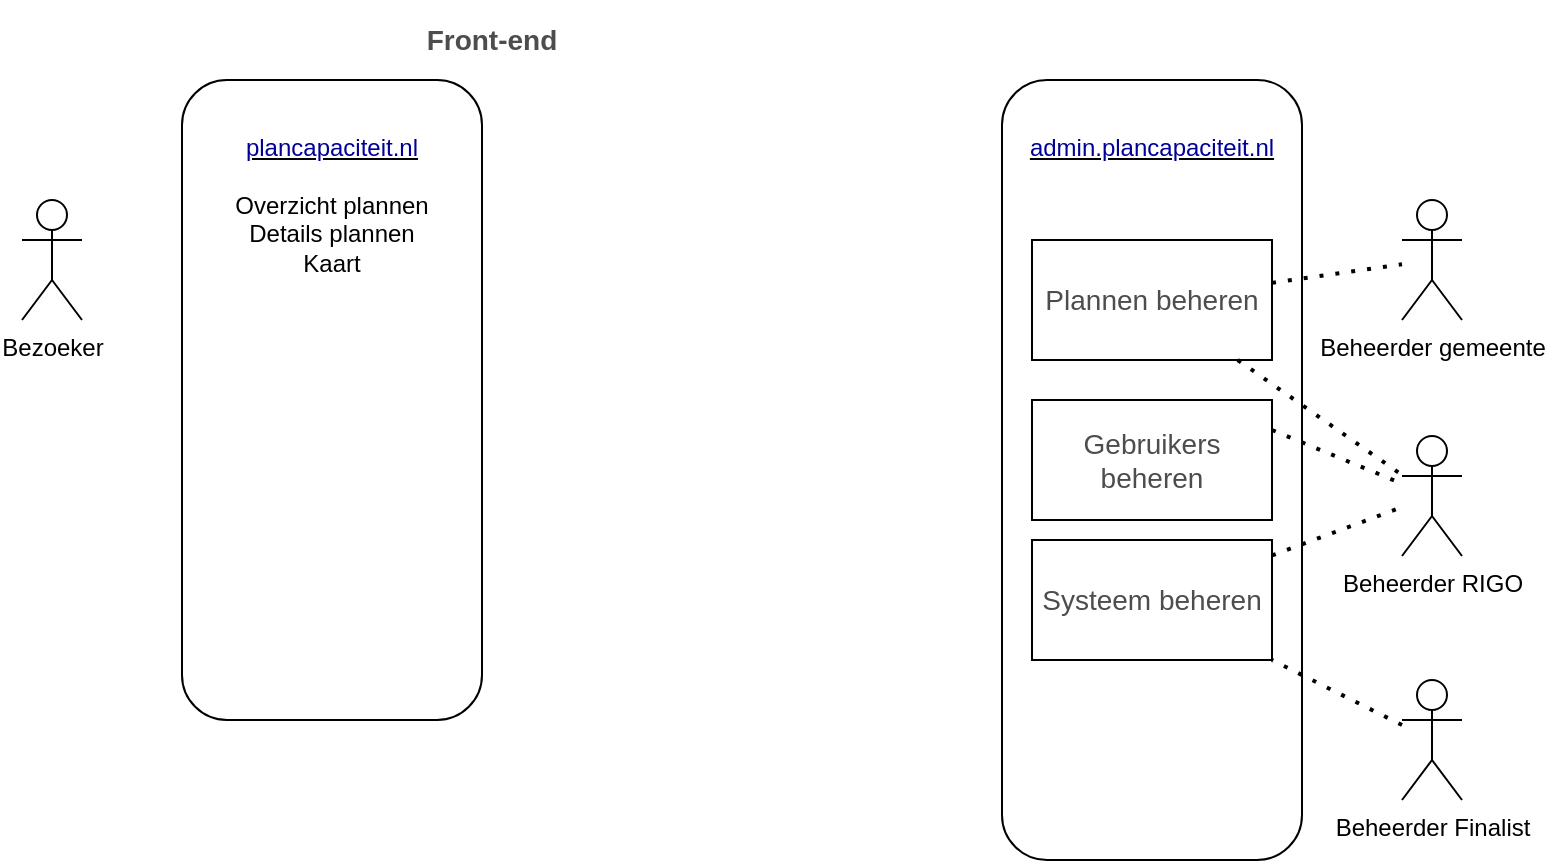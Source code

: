 <mxfile version="14.6.11" type="github">
  <diagram id="39z5Df2q-kwCK52Rq-0x" name="Page-1">
    <mxGraphModel dx="844" dy="779" grid="1" gridSize="10" guides="1" tooltips="1" connect="1" arrows="1" fold="1" page="1" pageScale="1" pageWidth="827" pageHeight="1169" math="0" shadow="0">
      <root>
        <mxCell id="0" />
        <mxCell id="1" parent="0" />
        <mxCell id="e_hBXvjrP_8piOeVsNDX-1" value="Bezoeker" style="shape=umlActor;verticalLabelPosition=bottom;verticalAlign=top;html=1;outlineConnect=0;" parent="1" vertex="1">
          <mxGeometry x="40" y="140" width="30" height="60" as="geometry" />
        </mxCell>
        <mxCell id="e_hBXvjrP_8piOeVsNDX-3" value="Beheerder&amp;nbsp;gemeente" style="shape=umlActor;verticalLabelPosition=bottom;verticalAlign=top;html=1;outlineConnect=0;" parent="1" vertex="1">
          <mxGeometry x="730" y="140" width="30" height="60" as="geometry" />
        </mxCell>
        <mxCell id="e_hBXvjrP_8piOeVsNDX-6" value="Beheerder RIGO" style="shape=umlActor;verticalLabelPosition=bottom;verticalAlign=top;html=1;outlineConnect=0;" parent="1" vertex="1">
          <mxGeometry x="730" y="258" width="30" height="60" as="geometry" />
        </mxCell>
        <mxCell id="e_hBXvjrP_8piOeVsNDX-7" value="Beheerder Finalist" style="shape=umlActor;verticalLabelPosition=bottom;verticalAlign=top;html=1;outlineConnect=0;" parent="1" vertex="1">
          <mxGeometry x="730" y="380" width="30" height="60" as="geometry" />
        </mxCell>
        <mxCell id="BRQ3Z2YgLDj1acGwxylS-1" value="&lt;u&gt;&lt;font color=&quot;#000099&quot;&gt;plancapaciteit.nl&lt;/font&gt;&lt;/u&gt;&lt;br&gt;&lt;br&gt;Overzicht plannen&lt;br&gt;Details plannen&lt;br&gt;Kaart" style="rounded=1;whiteSpace=wrap;html=1;rotation=0;spacingTop=20;verticalAlign=top;" vertex="1" parent="1">
          <mxGeometry x="120" y="80" width="150" height="320" as="geometry" />
        </mxCell>
        <mxCell id="BRQ3Z2YgLDj1acGwxylS-2" value="Front-end" style="text;html=1;strokeColor=none;fillColor=none;align=center;verticalAlign=middle;whiteSpace=wrap;rounded=0;fontSize=14;fontStyle=1;fontColor=#4D4D4D;" vertex="1" parent="1">
          <mxGeometry x="230" y="40" width="90" height="40" as="geometry" />
        </mxCell>
        <mxCell id="BRQ3Z2YgLDj1acGwxylS-3" value="&lt;u&gt;&lt;font color=&quot;#000099&quot;&gt;admin.plancapaciteit.nl&lt;/font&gt;&lt;/u&gt;" style="rounded=1;whiteSpace=wrap;html=1;rotation=0;verticalAlign=top;spacingTop=20;" vertex="1" parent="1">
          <mxGeometry x="530" y="80" width="150" height="390" as="geometry" />
        </mxCell>
        <mxCell id="BRQ3Z2YgLDj1acGwxylS-4" value="Gebruikers beheren" style="rounded=0;whiteSpace=wrap;html=1;fontSize=14;fontColor=#4D4D4D;" vertex="1" parent="1">
          <mxGeometry x="545" y="240" width="120" height="60" as="geometry" />
        </mxCell>
        <mxCell id="BRQ3Z2YgLDj1acGwxylS-5" value="" style="endArrow=none;dashed=1;html=1;dashPattern=1 3;strokeWidth=2;fontSize=14;fontColor=#4D4D4D;exitX=1;exitY=0.25;exitDx=0;exitDy=0;" edge="1" parent="1" source="BRQ3Z2YgLDj1acGwxylS-4" target="e_hBXvjrP_8piOeVsNDX-6">
          <mxGeometry width="50" height="50" relative="1" as="geometry">
            <mxPoint x="390" y="550" as="sourcePoint" />
            <mxPoint x="440" y="500" as="targetPoint" />
          </mxGeometry>
        </mxCell>
        <mxCell id="BRQ3Z2YgLDj1acGwxylS-7" value="Plannen beheren" style="rounded=0;whiteSpace=wrap;html=1;fontSize=14;fontColor=#4D4D4D;" vertex="1" parent="1">
          <mxGeometry x="545" y="160" width="120" height="60" as="geometry" />
        </mxCell>
        <mxCell id="BRQ3Z2YgLDj1acGwxylS-8" value="" style="endArrow=none;dashed=1;html=1;dashPattern=1 3;strokeWidth=2;fontSize=14;fontColor=#4D4D4D;" edge="1" parent="1" source="BRQ3Z2YgLDj1acGwxylS-7" target="e_hBXvjrP_8piOeVsNDX-6">
          <mxGeometry width="50" height="50" relative="1" as="geometry">
            <mxPoint x="575" y="425" as="sourcePoint" />
            <mxPoint x="710" y="326" as="targetPoint" />
          </mxGeometry>
        </mxCell>
        <mxCell id="BRQ3Z2YgLDj1acGwxylS-10" value="" style="endArrow=none;dashed=1;html=1;dashPattern=1 3;strokeWidth=2;fontSize=14;fontColor=#4D4D4D;" edge="1" parent="1" source="BRQ3Z2YgLDj1acGwxylS-7" target="e_hBXvjrP_8piOeVsNDX-3">
          <mxGeometry width="50" height="50" relative="1" as="geometry">
            <mxPoint x="390" y="560" as="sourcePoint" />
            <mxPoint x="440" y="510" as="targetPoint" />
          </mxGeometry>
        </mxCell>
        <mxCell id="BRQ3Z2YgLDj1acGwxylS-11" value="Systeem beheren" style="rounded=0;whiteSpace=wrap;html=1;fontSize=14;fontColor=#4D4D4D;" vertex="1" parent="1">
          <mxGeometry x="545" y="310" width="120" height="60" as="geometry" />
        </mxCell>
        <mxCell id="BRQ3Z2YgLDj1acGwxylS-12" value="" style="endArrow=none;dashed=1;html=1;dashPattern=1 3;strokeWidth=2;fontSize=14;fontColor=#4D4D4D;" edge="1" parent="1" source="BRQ3Z2YgLDj1acGwxylS-11" target="e_hBXvjrP_8piOeVsNDX-6">
          <mxGeometry width="50" height="50" relative="1" as="geometry">
            <mxPoint x="630" y="470" as="sourcePoint" />
            <mxPoint x="720" y="340" as="targetPoint" />
          </mxGeometry>
        </mxCell>
        <mxCell id="BRQ3Z2YgLDj1acGwxylS-16" value="" style="endArrow=none;dashed=1;html=1;dashPattern=1 3;strokeWidth=2;fontSize=14;fontColor=#4D4D4D;" edge="1" parent="1" source="e_hBXvjrP_8piOeVsNDX-7" target="BRQ3Z2YgLDj1acGwxylS-11">
          <mxGeometry width="50" height="50" relative="1" as="geometry">
            <mxPoint x="390" y="390" as="sourcePoint" />
            <mxPoint x="440" y="340" as="targetPoint" />
          </mxGeometry>
        </mxCell>
      </root>
    </mxGraphModel>
  </diagram>
</mxfile>
